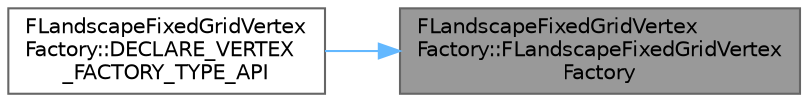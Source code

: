 digraph "FLandscapeFixedGridVertexFactory::FLandscapeFixedGridVertexFactory"
{
 // INTERACTIVE_SVG=YES
 // LATEX_PDF_SIZE
  bgcolor="transparent";
  edge [fontname=Helvetica,fontsize=10,labelfontname=Helvetica,labelfontsize=10];
  node [fontname=Helvetica,fontsize=10,shape=box,height=0.2,width=0.4];
  rankdir="RL";
  Node1 [id="Node000001",label="FLandscapeFixedGridVertex\lFactory::FLandscapeFixedGridVertex\lFactory",height=0.2,width=0.4,color="gray40", fillcolor="grey60", style="filled", fontcolor="black",tooltip=" "];
  Node1 -> Node2 [id="edge1_Node000001_Node000002",dir="back",color="steelblue1",style="solid",tooltip=" "];
  Node2 [id="Node000002",label="FLandscapeFixedGridVertex\lFactory::DECLARE_VERTEX\l_FACTORY_TYPE_API",height=0.2,width=0.4,color="grey40", fillcolor="white", style="filled",URL="$d3/d49/classFLandscapeFixedGridVertexFactory.html#ab28d8741ca2fcd3d259b6ed35d57b162",tooltip=" "];
}

